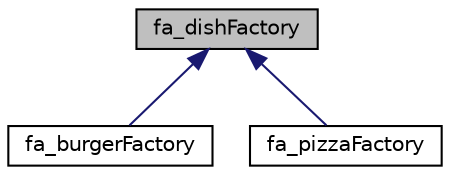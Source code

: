 digraph "fa_dishFactory"
{
 // LATEX_PDF_SIZE
  edge [fontname="Helvetica",fontsize="10",labelfontname="Helvetica",labelfontsize="10"];
  node [fontname="Helvetica",fontsize="10",shape=record];
  Node1 [label="fa_dishFactory",height=0.2,width=0.4,color="black", fillcolor="grey75", style="filled", fontcolor="black",tooltip="Abstract class representing a generic factory for creating dishes."];
  Node1 -> Node2 [dir="back",color="midnightblue",fontsize="10",style="solid",fontname="Helvetica"];
  Node2 [label="fa_burgerFactory",height=0.2,width=0.4,color="black", fillcolor="white", style="filled",URL="$classfa__burgerFactory.html",tooltip="Concrete class representing a factory for creating burger dishes."];
  Node1 -> Node3 [dir="back",color="midnightblue",fontsize="10",style="solid",fontname="Helvetica"];
  Node3 [label="fa_pizzaFactory",height=0.2,width=0.4,color="black", fillcolor="white", style="filled",URL="$classfa__pizzaFactory.html",tooltip="Concrete class representing a factory for creating pizza dishes."];
}
